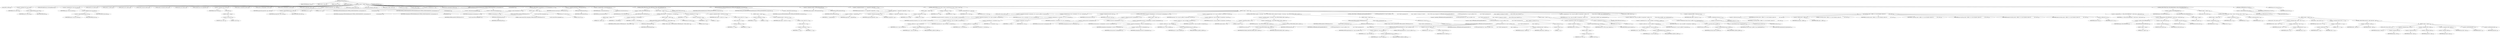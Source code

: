 digraph "gtStripContig" {  
"48316" [label = <(METHOD,gtStripContig)<SUB>1050</SUB>> ]
"48317" [label = <(PARAM,TIFFRGBAImage *img)<SUB>1050</SUB>> ]
"48318" [label = <(PARAM,uint32_t *raster)<SUB>1050</SUB>> ]
"48319" [label = <(PARAM,uint32_t w)<SUB>1050</SUB>> ]
"48320" [label = <(PARAM,uint32_t h)<SUB>1051</SUB>> ]
"48321" [label = <(BLOCK,&lt;empty&gt;,&lt;empty&gt;)<SUB>1052</SUB>> ]
"48322" [label = <(LOCAL,TIFF* tif: TIFF)<SUB>1053</SUB>> ]
"48323" [label = <(&lt;operator&gt;.assignment,*tif = img-&gt;tif)<SUB>1053</SUB>> ]
"48324" [label = <(IDENTIFIER,tif,*tif = img-&gt;tif)<SUB>1053</SUB>> ]
"48325" [label = <(&lt;operator&gt;.indirectFieldAccess,img-&gt;tif)<SUB>1053</SUB>> ]
"48326" [label = <(IDENTIFIER,img,*tif = img-&gt;tif)<SUB>1053</SUB>> ]
"48327" [label = <(FIELD_IDENTIFIER,tif,tif)<SUB>1053</SUB>> ]
"48328" [label = <(LOCAL,tileContigRoutine put: tileContigRoutine)<SUB>1054</SUB>> ]
"48329" [label = <(&lt;operator&gt;.assignment,put = img-&gt;put.contig)<SUB>1054</SUB>> ]
"48330" [label = <(IDENTIFIER,put,put = img-&gt;put.contig)<SUB>1054</SUB>> ]
"48331" [label = <(&lt;operator&gt;.fieldAccess,img-&gt;put.contig)<SUB>1054</SUB>> ]
"48332" [label = <(&lt;operator&gt;.indirectFieldAccess,img-&gt;put)<SUB>1054</SUB>> ]
"48333" [label = <(IDENTIFIER,img,put = img-&gt;put.contig)<SUB>1054</SUB>> ]
"48334" [label = <(FIELD_IDENTIFIER,put,put)<SUB>1054</SUB>> ]
"48335" [label = <(FIELD_IDENTIFIER,contig,contig)<SUB>1054</SUB>> ]
"48336" [label = <(LOCAL,uint32_t row: uint32_t)<SUB>1055</SUB>> ]
"48337" [label = <(LOCAL,uint32_t y: uint32_t)<SUB>1055</SUB>> ]
"48338" [label = <(LOCAL,uint32_t nrow: uint32_t)<SUB>1055</SUB>> ]
"48339" [label = <(LOCAL,uint32_t nrowsub: uint32_t)<SUB>1055</SUB>> ]
"48340" [label = <(LOCAL,uint32_t rowstoread: uint32_t)<SUB>1055</SUB>> ]
"48341" [label = <(LOCAL,tmsize_t pos: tmsize_t)<SUB>1056</SUB>> ]
"48342" [label = <(LOCAL,unsigned char* buf: unsignedchar)<SUB>1057</SUB>> ]
"48343" [label = <(&lt;operator&gt;.assignment,*buf = NULL)<SUB>1057</SUB>> ]
"48344" [label = <(IDENTIFIER,buf,*buf = NULL)<SUB>1057</SUB>> ]
"48345" [label = <(NULL,NULL)<SUB>1057</SUB>> ]
"48346" [label = <(BLOCK,&lt;empty&gt;,&lt;empty&gt;)> ]
"48347" [label = <(&lt;operator&gt;.cast,(void *)0)<SUB>1057</SUB>> ]
"48348" [label = <(UNKNOWN,void *,void *)<SUB>1057</SUB>> ]
"48349" [label = <(LITERAL,0,(void *)0)<SUB>1057</SUB>> ]
"48350" [label = <(LOCAL,uint32_t rowsperstrip: uint32_t)<SUB>1058</SUB>> ]
"48351" [label = <(LOCAL,uint16_t subsamplinghor: uint16_t)<SUB>1059</SUB>> ]
"48352" [label = <(LOCAL,uint16_t subsamplingver: uint16_t)<SUB>1059</SUB>> ]
"48353" [label = <(LOCAL,uint32_t imagewidth: uint32_t)<SUB>1060</SUB>> ]
"48354" [label = <(&lt;operator&gt;.assignment,imagewidth = img-&gt;width)<SUB>1060</SUB>> ]
"48355" [label = <(IDENTIFIER,imagewidth,imagewidth = img-&gt;width)<SUB>1060</SUB>> ]
"48356" [label = <(&lt;operator&gt;.indirectFieldAccess,img-&gt;width)<SUB>1060</SUB>> ]
"48357" [label = <(IDENTIFIER,img,imagewidth = img-&gt;width)<SUB>1060</SUB>> ]
"48358" [label = <(FIELD_IDENTIFIER,width,width)<SUB>1060</SUB>> ]
"48359" [label = <(LOCAL,tmsize_t scanline: tmsize_t)<SUB>1061</SUB>> ]
"48360" [label = <(LOCAL,int32_t fromskew: int32_t)<SUB>1062</SUB>> ]
"48361" [label = <(LOCAL,int32_t toskew: int32_t)<SUB>1062</SUB>> ]
"48362" [label = <(LOCAL,int ret: int)<SUB>1063</SUB>> ]
"48363" [label = <(LOCAL,int flip: int)<SUB>1063</SUB>> ]
"48364" [label = <(&lt;operator&gt;.assignment,ret = 1)<SUB>1063</SUB>> ]
"48365" [label = <(IDENTIFIER,ret,ret = 1)<SUB>1063</SUB>> ]
"48366" [label = <(LITERAL,1,ret = 1)<SUB>1063</SUB>> ]
"48367" [label = <(LOCAL,tmsize_t maxstripsize: tmsize_t)<SUB>1064</SUB>> ]
"48368" [label = <(TIFFGetFieldDefaulted,TIFFGetFieldDefaulted(tif, TIFFTAG_YCBCRSUBSAMPLING, &amp;subsamplinghor,\012                          &amp;subsamplingver))<SUB>1066</SUB>> ]
"48369" [label = <(IDENTIFIER,tif,TIFFGetFieldDefaulted(tif, TIFFTAG_YCBCRSUBSAMPLING, &amp;subsamplinghor,\012                          &amp;subsamplingver))<SUB>1066</SUB>> ]
"48370" [label = <(IDENTIFIER,TIFFTAG_YCBCRSUBSAMPLING,TIFFGetFieldDefaulted(tif, TIFFTAG_YCBCRSUBSAMPLING, &amp;subsamplinghor,\012                          &amp;subsamplingver))<SUB>1066</SUB>> ]
"48371" [label = <(&lt;operator&gt;.addressOf,&amp;subsamplinghor)<SUB>1066</SUB>> ]
"48372" [label = <(IDENTIFIER,subsamplinghor,TIFFGetFieldDefaulted(tif, TIFFTAG_YCBCRSUBSAMPLING, &amp;subsamplinghor,\012                          &amp;subsamplingver))<SUB>1066</SUB>> ]
"48373" [label = <(&lt;operator&gt;.addressOf,&amp;subsamplingver)<SUB>1067</SUB>> ]
"48374" [label = <(IDENTIFIER,subsamplingver,TIFFGetFieldDefaulted(tif, TIFFTAG_YCBCRSUBSAMPLING, &amp;subsamplinghor,\012                          &amp;subsamplingver))<SUB>1067</SUB>> ]
"48375" [label = <(CONTROL_STRUCTURE,if (subsamplingver == 0),if (subsamplingver == 0))<SUB>1068</SUB>> ]
"48376" [label = <(&lt;operator&gt;.equals,subsamplingver == 0)<SUB>1068</SUB>> ]
"48377" [label = <(IDENTIFIER,subsamplingver,subsamplingver == 0)<SUB>1068</SUB>> ]
"48378" [label = <(LITERAL,0,subsamplingver == 0)<SUB>1068</SUB>> ]
"48379" [label = <(BLOCK,&lt;empty&gt;,&lt;empty&gt;)<SUB>1069</SUB>> ]
"48380" [label = <(TIFFErrorExtR,TIFFErrorExtR(tif, TIFFFileName(tif),\012                      &quot;Invalid vertical YCbCr subsampling&quot;))<SUB>1070</SUB>> ]
"48381" [label = <(IDENTIFIER,tif,TIFFErrorExtR(tif, TIFFFileName(tif),\012                      &quot;Invalid vertical YCbCr subsampling&quot;))<SUB>1070</SUB>> ]
"48382" [label = <(TIFFFileName,TIFFFileName(tif))<SUB>1070</SUB>> ]
"48383" [label = <(IDENTIFIER,tif,TIFFFileName(tif))<SUB>1070</SUB>> ]
"48384" [label = <(LITERAL,&quot;Invalid vertical YCbCr subsampling&quot;,TIFFErrorExtR(tif, TIFFFileName(tif),\012                      &quot;Invalid vertical YCbCr subsampling&quot;))<SUB>1071</SUB>> ]
"48385" [label = <(RETURN,return (0);,return (0);)<SUB>1072</SUB>> ]
"48386" [label = <(LITERAL,0,return (0);)<SUB>1072</SUB>> ]
"48387" [label = <(&lt;operator&gt;.assignment,maxstripsize = TIFFStripSize(tif))<SUB>1075</SUB>> ]
"48388" [label = <(IDENTIFIER,maxstripsize,maxstripsize = TIFFStripSize(tif))<SUB>1075</SUB>> ]
"48389" [label = <(TIFFStripSize,TIFFStripSize(tif))<SUB>1075</SUB>> ]
"48390" [label = <(IDENTIFIER,tif,TIFFStripSize(tif))<SUB>1075</SUB>> ]
"48391" [label = <(&lt;operator&gt;.assignment,flip = setorientation(img))<SUB>1077</SUB>> ]
"48392" [label = <(IDENTIFIER,flip,flip = setorientation(img))<SUB>1077</SUB>> ]
"48393" [label = <(setorientation,setorientation(img))<SUB>1077</SUB>> ]
"48394" [label = <(IDENTIFIER,img,setorientation(img))<SUB>1077</SUB>> ]
"48395" [label = <(CONTROL_STRUCTURE,if (flip &amp; FLIP_VERTICALLY),if (flip &amp; FLIP_VERTICALLY))<SUB>1078</SUB>> ]
"48396" [label = <(&lt;operator&gt;.and,flip &amp; FLIP_VERTICALLY)<SUB>1078</SUB>> ]
"48397" [label = <(IDENTIFIER,flip,flip &amp; FLIP_VERTICALLY)<SUB>1078</SUB>> ]
"48398" [label = <(FLIP_VERTICALLY,FLIP_VERTICALLY)<SUB>1078</SUB>> ]
"48399" [label = <(BLOCK,&lt;empty&gt;,&lt;empty&gt;)> ]
"48400" [label = <(LITERAL,0x01,&lt;empty&gt;)<SUB>1078</SUB>> ]
"48401" [label = <(BLOCK,&lt;empty&gt;,&lt;empty&gt;)<SUB>1079</SUB>> ]
"48402" [label = <(CONTROL_STRUCTURE,if (w &gt; INT_MAX),if (w &gt; INT_MAX))<SUB>1080</SUB>> ]
"48403" [label = <(&lt;operator&gt;.greaterThan,w &gt; INT_MAX)<SUB>1080</SUB>> ]
"48404" [label = <(IDENTIFIER,w,w &gt; INT_MAX)<SUB>1080</SUB>> ]
"48405" [label = <(IDENTIFIER,__INT_MAX__,w &gt; INT_MAX)<SUB>1080</SUB>> ]
"48406" [label = <(BLOCK,&lt;empty&gt;,&lt;empty&gt;)<SUB>1081</SUB>> ]
"48407" [label = <(TIFFErrorExtR,TIFFErrorExtR(tif, TIFFFileName(tif), &quot;Width overflow&quot;))<SUB>1082</SUB>> ]
"48408" [label = <(IDENTIFIER,tif,TIFFErrorExtR(tif, TIFFFileName(tif), &quot;Width overflow&quot;))<SUB>1082</SUB>> ]
"48409" [label = <(TIFFFileName,TIFFFileName(tif))<SUB>1082</SUB>> ]
"48410" [label = <(IDENTIFIER,tif,TIFFFileName(tif))<SUB>1082</SUB>> ]
"48411" [label = <(LITERAL,&quot;Width overflow&quot;,TIFFErrorExtR(tif, TIFFFileName(tif), &quot;Width overflow&quot;))<SUB>1082</SUB>> ]
"48412" [label = <(RETURN,return (0);,return (0);)<SUB>1083</SUB>> ]
"48413" [label = <(LITERAL,0,return (0);)<SUB>1083</SUB>> ]
"48414" [label = <(&lt;operator&gt;.assignment,y = h - 1)<SUB>1085</SUB>> ]
"48415" [label = <(IDENTIFIER,y,y = h - 1)<SUB>1085</SUB>> ]
"48416" [label = <(&lt;operator&gt;.subtraction,h - 1)<SUB>1085</SUB>> ]
"48417" [label = <(IDENTIFIER,h,h - 1)<SUB>1085</SUB>> ]
"48418" [label = <(LITERAL,1,h - 1)<SUB>1085</SUB>> ]
"48419" [label = <(&lt;operator&gt;.assignment,toskew = -(int32_t)(w + w))<SUB>1086</SUB>> ]
"48420" [label = <(IDENTIFIER,toskew,toskew = -(int32_t)(w + w))<SUB>1086</SUB>> ]
"48421" [label = <(&lt;operator&gt;.minus,-(int32_t)(w + w))<SUB>1086</SUB>> ]
"48422" [label = <(int32_t,(int32_t)(w + w))<SUB>1086</SUB>> ]
"48423" [label = <(&lt;operator&gt;.addition,w + w)<SUB>1086</SUB>> ]
"48424" [label = <(IDENTIFIER,w,w + w)<SUB>1086</SUB>> ]
"48425" [label = <(IDENTIFIER,w,w + w)<SUB>1086</SUB>> ]
"48426" [label = <(CONTROL_STRUCTURE,else,else)<SUB>1089</SUB>> ]
"48427" [label = <(BLOCK,&lt;empty&gt;,&lt;empty&gt;)<SUB>1089</SUB>> ]
"48428" [label = <(&lt;operator&gt;.assignment,y = 0)<SUB>1090</SUB>> ]
"48429" [label = <(IDENTIFIER,y,y = 0)<SUB>1090</SUB>> ]
"48430" [label = <(LITERAL,0,y = 0)<SUB>1090</SUB>> ]
"48431" [label = <(&lt;operator&gt;.assignment,toskew = -(int32_t)(w - w))<SUB>1091</SUB>> ]
"48432" [label = <(IDENTIFIER,toskew,toskew = -(int32_t)(w - w))<SUB>1091</SUB>> ]
"48433" [label = <(&lt;operator&gt;.minus,-(int32_t)(w - w))<SUB>1091</SUB>> ]
"48434" [label = <(int32_t,(int32_t)(w - w))<SUB>1091</SUB>> ]
"48435" [label = <(&lt;operator&gt;.subtraction,w - w)<SUB>1091</SUB>> ]
"48436" [label = <(IDENTIFIER,w,w - w)<SUB>1091</SUB>> ]
"48437" [label = <(IDENTIFIER,w,w - w)<SUB>1091</SUB>> ]
"48438" [label = <(TIFFGetFieldDefaulted,TIFFGetFieldDefaulted(tif, TIFFTAG_ROWSPERSTRIP, &amp;rowsperstrip))<SUB>1094</SUB>> ]
"48439" [label = <(IDENTIFIER,tif,TIFFGetFieldDefaulted(tif, TIFFTAG_ROWSPERSTRIP, &amp;rowsperstrip))<SUB>1094</SUB>> ]
"48440" [label = <(IDENTIFIER,TIFFTAG_ROWSPERSTRIP,TIFFGetFieldDefaulted(tif, TIFFTAG_ROWSPERSTRIP, &amp;rowsperstrip))<SUB>1094</SUB>> ]
"48441" [label = <(&lt;operator&gt;.addressOf,&amp;rowsperstrip)<SUB>1094</SUB>> ]
"48442" [label = <(IDENTIFIER,rowsperstrip,TIFFGetFieldDefaulted(tif, TIFFTAG_ROWSPERSTRIP, &amp;rowsperstrip))<SUB>1094</SUB>> ]
"48443" [label = <(&lt;operator&gt;.assignment,scanline = TIFFScanlineSize(tif))<SUB>1096</SUB>> ]
"48444" [label = <(IDENTIFIER,scanline,scanline = TIFFScanlineSize(tif))<SUB>1096</SUB>> ]
"48445" [label = <(TIFFScanlineSize,TIFFScanlineSize(tif))<SUB>1096</SUB>> ]
"48446" [label = <(IDENTIFIER,tif,TIFFScanlineSize(tif))<SUB>1096</SUB>> ]
"48447" [label = <(&lt;operator&gt;.assignment,fromskew = (w &lt; imagewidth ? imagewidth - w : 0))<SUB>1097</SUB>> ]
"48448" [label = <(IDENTIFIER,fromskew,fromskew = (w &lt; imagewidth ? imagewidth - w : 0))<SUB>1097</SUB>> ]
"48449" [label = <(&lt;operator&gt;.conditional,w &lt; imagewidth ? imagewidth - w : 0)<SUB>1097</SUB>> ]
"48450" [label = <(&lt;operator&gt;.lessThan,w &lt; imagewidth)<SUB>1097</SUB>> ]
"48451" [label = <(IDENTIFIER,w,w &lt; imagewidth)<SUB>1097</SUB>> ]
"48452" [label = <(IDENTIFIER,imagewidth,w &lt; imagewidth)<SUB>1097</SUB>> ]
"48453" [label = <(&lt;operator&gt;.subtraction,imagewidth - w)<SUB>1097</SUB>> ]
"48454" [label = <(IDENTIFIER,imagewidth,imagewidth - w)<SUB>1097</SUB>> ]
"48455" [label = <(IDENTIFIER,w,imagewidth - w)<SUB>1097</SUB>> ]
"48456" [label = <(LITERAL,0,w &lt; imagewidth ? imagewidth - w : 0)<SUB>1097</SUB>> ]
"48457" [label = <(CONTROL_STRUCTURE,for (row = 0;row &lt; h;row += nrow),for (row = 0;row &lt; h;row += nrow))<SUB>1098</SUB>> ]
"48458" [label = <(BLOCK,&lt;empty&gt;,&lt;empty&gt;)<SUB>1098</SUB>> ]
"48459" [label = <(&lt;operator&gt;.assignment,row = 0)<SUB>1098</SUB>> ]
"48460" [label = <(IDENTIFIER,row,row = 0)<SUB>1098</SUB>> ]
"48461" [label = <(LITERAL,0,row = 0)<SUB>1098</SUB>> ]
"48462" [label = <(&lt;operator&gt;.lessThan,row &lt; h)<SUB>1098</SUB>> ]
"48463" [label = <(IDENTIFIER,row,row &lt; h)<SUB>1098</SUB>> ]
"48464" [label = <(IDENTIFIER,h,row &lt; h)<SUB>1098</SUB>> ]
"48465" [label = <(&lt;operator&gt;.assignmentPlus,row += nrow)<SUB>1098</SUB>> ]
"48466" [label = <(IDENTIFIER,row,row += nrow)<SUB>1098</SUB>> ]
"48467" [label = <(IDENTIFIER,nrow,row += nrow)<SUB>1098</SUB>> ]
"48468" [label = <(BLOCK,&lt;empty&gt;,&lt;empty&gt;)<SUB>1099</SUB>> ]
"48469" [label = <(LOCAL,uint32_t temp: uint32_t)<SUB>1100</SUB>> ]
"48470" [label = <(&lt;operator&gt;.assignment,rowstoread = rowsperstrip - (row + img-&gt;row_offset) % rowsperstrip)<SUB>1101</SUB>> ]
"48471" [label = <(IDENTIFIER,rowstoread,rowstoread = rowsperstrip - (row + img-&gt;row_offset) % rowsperstrip)<SUB>1101</SUB>> ]
"48472" [label = <(&lt;operator&gt;.subtraction,rowsperstrip - (row + img-&gt;row_offset) % rowsperstrip)<SUB>1101</SUB>> ]
"48473" [label = <(IDENTIFIER,rowsperstrip,rowsperstrip - (row + img-&gt;row_offset) % rowsperstrip)<SUB>1101</SUB>> ]
"48474" [label = <(&lt;operator&gt;.modulo,(row + img-&gt;row_offset) % rowsperstrip)<SUB>1101</SUB>> ]
"48475" [label = <(&lt;operator&gt;.addition,row + img-&gt;row_offset)<SUB>1101</SUB>> ]
"48476" [label = <(IDENTIFIER,row,row + img-&gt;row_offset)<SUB>1101</SUB>> ]
"48477" [label = <(&lt;operator&gt;.indirectFieldAccess,img-&gt;row_offset)<SUB>1101</SUB>> ]
"48478" [label = <(IDENTIFIER,img,row + img-&gt;row_offset)<SUB>1101</SUB>> ]
"48479" [label = <(FIELD_IDENTIFIER,row_offset,row_offset)<SUB>1101</SUB>> ]
"48480" [label = <(IDENTIFIER,rowsperstrip,(row + img-&gt;row_offset) % rowsperstrip)<SUB>1101</SUB>> ]
"48481" [label = <(&lt;operator&gt;.assignment,nrow = (row + rowstoread &gt; h ? h - row : rowstoread))<SUB>1102</SUB>> ]
"48482" [label = <(IDENTIFIER,nrow,nrow = (row + rowstoread &gt; h ? h - row : rowstoread))<SUB>1102</SUB>> ]
"48483" [label = <(&lt;operator&gt;.conditional,row + rowstoread &gt; h ? h - row : rowstoread)<SUB>1102</SUB>> ]
"48484" [label = <(&lt;operator&gt;.greaterThan,row + rowstoread &gt; h)<SUB>1102</SUB>> ]
"48485" [label = <(&lt;operator&gt;.addition,row + rowstoread)<SUB>1102</SUB>> ]
"48486" [label = <(IDENTIFIER,row,row + rowstoread)<SUB>1102</SUB>> ]
"48487" [label = <(IDENTIFIER,rowstoread,row + rowstoread)<SUB>1102</SUB>> ]
"48488" [label = <(IDENTIFIER,h,row + rowstoread &gt; h)<SUB>1102</SUB>> ]
"48489" [label = <(&lt;operator&gt;.subtraction,h - row)<SUB>1102</SUB>> ]
"48490" [label = <(IDENTIFIER,h,h - row)<SUB>1102</SUB>> ]
"48491" [label = <(IDENTIFIER,row,h - row)<SUB>1102</SUB>> ]
"48492" [label = <(IDENTIFIER,rowstoread,row + rowstoread &gt; h ? h - row : rowstoread)<SUB>1102</SUB>> ]
"48493" [label = <(&lt;operator&gt;.assignment,nrowsub = nrow)<SUB>1103</SUB>> ]
"48494" [label = <(IDENTIFIER,nrowsub,nrowsub = nrow)<SUB>1103</SUB>> ]
"48495" [label = <(IDENTIFIER,nrow,nrowsub = nrow)<SUB>1103</SUB>> ]
"48496" [label = <(CONTROL_STRUCTURE,if ((nrowsub % subsamplingver) != 0),if ((nrowsub % subsamplingver) != 0))<SUB>1104</SUB>> ]
"48497" [label = <(&lt;operator&gt;.notEquals,(nrowsub % subsamplingver) != 0)<SUB>1104</SUB>> ]
"48498" [label = <(&lt;operator&gt;.modulo,nrowsub % subsamplingver)<SUB>1104</SUB>> ]
"48499" [label = <(IDENTIFIER,nrowsub,nrowsub % subsamplingver)<SUB>1104</SUB>> ]
"48500" [label = <(IDENTIFIER,subsamplingver,nrowsub % subsamplingver)<SUB>1104</SUB>> ]
"48501" [label = <(LITERAL,0,(nrowsub % subsamplingver) != 0)<SUB>1104</SUB>> ]
"48502" [label = <(BLOCK,&lt;empty&gt;,&lt;empty&gt;)<SUB>1105</SUB>> ]
"48503" [label = <(&lt;operator&gt;.assignmentPlus,nrowsub += subsamplingver - nrowsub % subsamplingver)<SUB>1105</SUB>> ]
"48504" [label = <(IDENTIFIER,nrowsub,nrowsub += subsamplingver - nrowsub % subsamplingver)<SUB>1105</SUB>> ]
"48505" [label = <(&lt;operator&gt;.subtraction,subsamplingver - nrowsub % subsamplingver)<SUB>1105</SUB>> ]
"48506" [label = <(IDENTIFIER,subsamplingver,subsamplingver - nrowsub % subsamplingver)<SUB>1105</SUB>> ]
"48507" [label = <(&lt;operator&gt;.modulo,nrowsub % subsamplingver)<SUB>1105</SUB>> ]
"48508" [label = <(IDENTIFIER,nrowsub,nrowsub % subsamplingver)<SUB>1105</SUB>> ]
"48509" [label = <(IDENTIFIER,subsamplingver,nrowsub % subsamplingver)<SUB>1105</SUB>> ]
"48510" [label = <(&lt;operator&gt;.assignment,temp = (row + img-&gt;row_offset) % rowsperstrip + nrowsub)<SUB>1106</SUB>> ]
"48511" [label = <(IDENTIFIER,temp,temp = (row + img-&gt;row_offset) % rowsperstrip + nrowsub)<SUB>1106</SUB>> ]
"48512" [label = <(&lt;operator&gt;.addition,(row + img-&gt;row_offset) % rowsperstrip + nrowsub)<SUB>1106</SUB>> ]
"48513" [label = <(&lt;operator&gt;.modulo,(row + img-&gt;row_offset) % rowsperstrip)<SUB>1106</SUB>> ]
"48514" [label = <(&lt;operator&gt;.addition,row + img-&gt;row_offset)<SUB>1106</SUB>> ]
"48515" [label = <(IDENTIFIER,row,row + img-&gt;row_offset)<SUB>1106</SUB>> ]
"48516" [label = <(&lt;operator&gt;.indirectFieldAccess,img-&gt;row_offset)<SUB>1106</SUB>> ]
"48517" [label = <(IDENTIFIER,img,row + img-&gt;row_offset)<SUB>1106</SUB>> ]
"48518" [label = <(FIELD_IDENTIFIER,row_offset,row_offset)<SUB>1106</SUB>> ]
"48519" [label = <(IDENTIFIER,rowsperstrip,(row + img-&gt;row_offset) % rowsperstrip)<SUB>1106</SUB>> ]
"48520" [label = <(IDENTIFIER,nrowsub,(row + img-&gt;row_offset) % rowsperstrip + nrowsub)<SUB>1106</SUB>> ]
"48521" [label = <(CONTROL_STRUCTURE,if (scanline &gt; 0 &amp;&amp; temp &gt; (size_t)(TIFF_TMSIZE_T_MAX / scanline)),if (scanline &gt; 0 &amp;&amp; temp &gt; (size_t)(TIFF_TMSIZE_T_MAX / scanline)))<SUB>1107</SUB>> ]
"48522" [label = <(&lt;operator&gt;.logicalAnd,scanline &gt; 0 &amp;&amp; temp &gt; (size_t)(TIFF_TMSIZE_T_MAX / scanline))<SUB>1107</SUB>> ]
"48523" [label = <(&lt;operator&gt;.greaterThan,scanline &gt; 0)<SUB>1107</SUB>> ]
"48524" [label = <(IDENTIFIER,scanline,scanline &gt; 0)<SUB>1107</SUB>> ]
"48525" [label = <(LITERAL,0,scanline &gt; 0)<SUB>1107</SUB>> ]
"48526" [label = <(&lt;operator&gt;.greaterThan,temp &gt; (size_t)(TIFF_TMSIZE_T_MAX / scanline))<SUB>1107</SUB>> ]
"48527" [label = <(IDENTIFIER,temp,temp &gt; (size_t)(TIFF_TMSIZE_T_MAX / scanline))<SUB>1107</SUB>> ]
"48528" [label = <(&lt;operator&gt;.cast,(size_t)(TIFF_TMSIZE_T_MAX / scanline))<SUB>1107</SUB>> ]
"48529" [label = <(UNKNOWN,size_t,size_t)<SUB>1107</SUB>> ]
"48530" [label = <(&lt;operator&gt;.division,TIFF_TMSIZE_T_MAX / scanline)<SUB>1107</SUB>> ]
"48531" [label = <(IDENTIFIER,TIFF_TMSIZE_T_MAX,TIFF_TMSIZE_T_MAX / scanline)<SUB>1107</SUB>> ]
"48532" [label = <(IDENTIFIER,scanline,TIFF_TMSIZE_T_MAX / scanline)<SUB>1107</SUB>> ]
"48533" [label = <(BLOCK,&lt;empty&gt;,&lt;empty&gt;)<SUB>1108</SUB>> ]
"48534" [label = <(TIFFErrorExtR,TIFFErrorExtR(tif, TIFFFileName(tif),\012                          &quot;Integer overflow in gtStripContig&quot;))<SUB>1109</SUB>> ]
"48535" [label = <(IDENTIFIER,tif,TIFFErrorExtR(tif, TIFFFileName(tif),\012                          &quot;Integer overflow in gtStripContig&quot;))<SUB>1109</SUB>> ]
"48536" [label = <(TIFFFileName,TIFFFileName(tif))<SUB>1109</SUB>> ]
"48537" [label = <(IDENTIFIER,tif,TIFFFileName(tif))<SUB>1109</SUB>> ]
"48538" [label = <(LITERAL,&quot;Integer overflow in gtStripContig&quot;,TIFFErrorExtR(tif, TIFFFileName(tif),\012                          &quot;Integer overflow in gtStripContig&quot;))<SUB>1110</SUB>> ]
"48539" [label = <(RETURN,return 0;,return 0;)<SUB>1111</SUB>> ]
"48540" [label = <(LITERAL,0,return 0;)<SUB>1111</SUB>> ]
"48541" [label = <(CONTROL_STRUCTURE,if (_TIFFReadEncodedStripAndAllocBuffer(\012                tif, TIFFComputeStrip(tif, row + img-&gt;row_offset, 0),\012                (void **)(&amp;buf), maxstripsize,\012                temp * scanline) == (tmsize_t)(-1) &amp;&amp;\012            (buf == NULL || img-&gt;stoponerr)),if (_TIFFReadEncodedStripAndAllocBuffer(\012                tif, TIFFComputeStrip(tif, row + img-&gt;row_offset, 0),\012                (void **)(&amp;buf), maxstripsize,\012                temp * scanline) == (tmsize_t)(-1) &amp;&amp;\012            (buf == NULL || img-&gt;stoponerr)))<SUB>1113</SUB>> ]
"48542" [label = <(&lt;operator&gt;.logicalAnd,_TIFFReadEncodedStripAndAllocBuffer(\012                tif, TIFFComputeStrip(tif, row + img-&gt;row_offset, 0),\012                (void **)(&amp;buf), maxstripsize,\012                temp * scanline) == (tmsize_t)(-1) &amp;&amp;\012            (buf == NULL || img-&gt;stoponerr))<SUB>1113</SUB>> ]
"48543" [label = <(&lt;operator&gt;.equals,_TIFFReadEncodedStripAndAllocBuffer(\012                tif, TIFFComputeStrip(tif, row + img-&gt;row_offset, 0),\012                (void **)(&amp;buf), maxstripsize,\012                temp * scanline) == (tmsize_t)(-1))<SUB>1113</SUB>> ]
"48544" [label = <(_TIFFReadEncodedStripAndAllocBuffer,_TIFFReadEncodedStripAndAllocBuffer(\012                tif, TIFFComputeStrip(tif, row + img-&gt;row_offset, 0),\012                (void **)(&amp;buf), maxstripsize,\012                temp * scanline))<SUB>1113</SUB>> ]
"48545" [label = <(IDENTIFIER,tif,_TIFFReadEncodedStripAndAllocBuffer(\012                tif, TIFFComputeStrip(tif, row + img-&gt;row_offset, 0),\012                (void **)(&amp;buf), maxstripsize,\012                temp * scanline))<SUB>1114</SUB>> ]
"48546" [label = <(TIFFComputeStrip,TIFFComputeStrip(tif, row + img-&gt;row_offset, 0))<SUB>1114</SUB>> ]
"48547" [label = <(IDENTIFIER,tif,TIFFComputeStrip(tif, row + img-&gt;row_offset, 0))<SUB>1114</SUB>> ]
"48548" [label = <(&lt;operator&gt;.addition,row + img-&gt;row_offset)<SUB>1114</SUB>> ]
"48549" [label = <(IDENTIFIER,row,row + img-&gt;row_offset)<SUB>1114</SUB>> ]
"48550" [label = <(&lt;operator&gt;.indirectFieldAccess,img-&gt;row_offset)<SUB>1114</SUB>> ]
"48551" [label = <(IDENTIFIER,img,row + img-&gt;row_offset)<SUB>1114</SUB>> ]
"48552" [label = <(FIELD_IDENTIFIER,row_offset,row_offset)<SUB>1114</SUB>> ]
"48553" [label = <(LITERAL,0,TIFFComputeStrip(tif, row + img-&gt;row_offset, 0))<SUB>1114</SUB>> ]
"48554" [label = <(&lt;operator&gt;.cast,(void **)(&amp;buf))<SUB>1115</SUB>> ]
"48555" [label = <(UNKNOWN,void **,void **)<SUB>1115</SUB>> ]
"48556" [label = <(&lt;operator&gt;.addressOf,&amp;buf)<SUB>1115</SUB>> ]
"48557" [label = <(IDENTIFIER,buf,(void **)(&amp;buf))<SUB>1115</SUB>> ]
"48558" [label = <(IDENTIFIER,maxstripsize,_TIFFReadEncodedStripAndAllocBuffer(\012                tif, TIFFComputeStrip(tif, row + img-&gt;row_offset, 0),\012                (void **)(&amp;buf), maxstripsize,\012                temp * scanline))<SUB>1115</SUB>> ]
"48559" [label = <(&lt;operator&gt;.multiplication,temp * scanline)<SUB>1116</SUB>> ]
"48560" [label = <(IDENTIFIER,temp,temp * scanline)<SUB>1116</SUB>> ]
"48561" [label = <(IDENTIFIER,scanline,temp * scanline)<SUB>1116</SUB>> ]
"48562" [label = <(tmsize_t,(tmsize_t)(-1))<SUB>1116</SUB>> ]
"48563" [label = <(&lt;operator&gt;.minus,-1)<SUB>1116</SUB>> ]
"48564" [label = <(LITERAL,1,-1)<SUB>1116</SUB>> ]
"48565" [label = <(&lt;operator&gt;.logicalOr,buf == NULL || img-&gt;stoponerr)<SUB>1117</SUB>> ]
"48566" [label = <(&lt;operator&gt;.equals,buf == NULL)<SUB>1117</SUB>> ]
"48567" [label = <(IDENTIFIER,buf,buf == NULL)<SUB>1117</SUB>> ]
"48568" [label = <(NULL,NULL)<SUB>1117</SUB>> ]
"48569" [label = <(BLOCK,&lt;empty&gt;,&lt;empty&gt;)> ]
"48570" [label = <(&lt;operator&gt;.cast,(void *)0)<SUB>1117</SUB>> ]
"48571" [label = <(UNKNOWN,void *,void *)<SUB>1117</SUB>> ]
"48572" [label = <(LITERAL,0,(void *)0)<SUB>1117</SUB>> ]
"48573" [label = <(&lt;operator&gt;.indirectFieldAccess,img-&gt;stoponerr)<SUB>1117</SUB>> ]
"48574" [label = <(IDENTIFIER,img,buf == NULL || img-&gt;stoponerr)<SUB>1117</SUB>> ]
"48575" [label = <(FIELD_IDENTIFIER,stoponerr,stoponerr)<SUB>1117</SUB>> ]
"48576" [label = <(BLOCK,&lt;empty&gt;,&lt;empty&gt;)<SUB>1118</SUB>> ]
"48577" [label = <(&lt;operator&gt;.assignment,ret = 0)<SUB>1119</SUB>> ]
"48578" [label = <(IDENTIFIER,ret,ret = 0)<SUB>1119</SUB>> ]
"48579" [label = <(LITERAL,0,ret = 0)<SUB>1119</SUB>> ]
"48580" [label = <(CONTROL_STRUCTURE,break;,break;)<SUB>1120</SUB>> ]
"48581" [label = <(&lt;operator&gt;.assignment,pos = ((row + img-&gt;row_offset) % rowsperstrip) * scanline +\012              ((tmsize_t)img-&gt;col_offset * img-&gt;samplesperpixel))<SUB>1123</SUB>> ]
"48582" [label = <(IDENTIFIER,pos,pos = ((row + img-&gt;row_offset) % rowsperstrip) * scanline +\012              ((tmsize_t)img-&gt;col_offset * img-&gt;samplesperpixel))<SUB>1123</SUB>> ]
"48583" [label = <(&lt;operator&gt;.addition,((row + img-&gt;row_offset) % rowsperstrip) * scanline +\012              ((tmsize_t)img-&gt;col_offset * img-&gt;samplesperpixel))<SUB>1123</SUB>> ]
"48584" [label = <(&lt;operator&gt;.multiplication,((row + img-&gt;row_offset) % rowsperstrip) * scanline)<SUB>1123</SUB>> ]
"48585" [label = <(&lt;operator&gt;.modulo,(row + img-&gt;row_offset) % rowsperstrip)<SUB>1123</SUB>> ]
"48586" [label = <(&lt;operator&gt;.addition,row + img-&gt;row_offset)<SUB>1123</SUB>> ]
"48587" [label = <(IDENTIFIER,row,row + img-&gt;row_offset)<SUB>1123</SUB>> ]
"48588" [label = <(&lt;operator&gt;.indirectFieldAccess,img-&gt;row_offset)<SUB>1123</SUB>> ]
"48589" [label = <(IDENTIFIER,img,row + img-&gt;row_offset)<SUB>1123</SUB>> ]
"48590" [label = <(FIELD_IDENTIFIER,row_offset,row_offset)<SUB>1123</SUB>> ]
"48591" [label = <(IDENTIFIER,rowsperstrip,(row + img-&gt;row_offset) % rowsperstrip)<SUB>1123</SUB>> ]
"48592" [label = <(IDENTIFIER,scanline,((row + img-&gt;row_offset) % rowsperstrip) * scanline)<SUB>1123</SUB>> ]
"48593" [label = <(&lt;operator&gt;.multiplication,(tmsize_t)img-&gt;col_offset * img-&gt;samplesperpixel)<SUB>1124</SUB>> ]
"48594" [label = <(&lt;operator&gt;.cast,(tmsize_t)img-&gt;col_offset)<SUB>1124</SUB>> ]
"48595" [label = <(UNKNOWN,tmsize_t,tmsize_t)<SUB>1124</SUB>> ]
"48596" [label = <(&lt;operator&gt;.indirectFieldAccess,img-&gt;col_offset)<SUB>1124</SUB>> ]
"48597" [label = <(IDENTIFIER,img,(tmsize_t)img-&gt;col_offset)<SUB>1124</SUB>> ]
"48598" [label = <(FIELD_IDENTIFIER,col_offset,col_offset)<SUB>1124</SUB>> ]
"48599" [label = <(&lt;operator&gt;.indirectFieldAccess,img-&gt;samplesperpixel)<SUB>1124</SUB>> ]
"48600" [label = <(IDENTIFIER,img,(tmsize_t)img-&gt;col_offset * img-&gt;samplesperpixel)<SUB>1124</SUB>> ]
"48601" [label = <(FIELD_IDENTIFIER,samplesperpixel,samplesperpixel)<SUB>1124</SUB>> ]
"48602" [label = <(LOCAL,tmsize_t roffset: tmsize_t)<SUB>1125</SUB>> ]
"48603" [label = <(&lt;operator&gt;.assignment,roffset = (tmsize_t)y * w)<SUB>1125</SUB>> ]
"48604" [label = <(IDENTIFIER,roffset,roffset = (tmsize_t)y * w)<SUB>1125</SUB>> ]
"48605" [label = <(&lt;operator&gt;.multiplication,(tmsize_t)y * w)<SUB>1125</SUB>> ]
"48606" [label = <(&lt;operator&gt;.cast,(tmsize_t)y)<SUB>1125</SUB>> ]
"48607" [label = <(UNKNOWN,tmsize_t,tmsize_t)<SUB>1125</SUB>> ]
"48608" [label = <(IDENTIFIER,y,(tmsize_t)y)<SUB>1125</SUB>> ]
"48609" [label = <(IDENTIFIER,w,(tmsize_t)y * w)<SUB>1125</SUB>> ]
"48610" [label = <(*put,(*put)(img, raster + roffset, 0, y, w, nrow, fromskew, toskew,\012               buf + pos))<SUB>1126</SUB>> ]
"48611" [label = <(&lt;operator&gt;.indirection,*put)<SUB>1126</SUB>> ]
"48612" [label = <(IDENTIFIER,put,(*put)(img, raster + roffset, 0, y, w, nrow, fromskew, toskew,\012               buf + pos))<SUB>1126</SUB>> ]
"48613" [label = <(IDENTIFIER,img,(*put)(img, raster + roffset, 0, y, w, nrow, fromskew, toskew,\012               buf + pos))<SUB>1126</SUB>> ]
"48614" [label = <(&lt;operator&gt;.addition,raster + roffset)<SUB>1126</SUB>> ]
"48615" [label = <(IDENTIFIER,raster,raster + roffset)<SUB>1126</SUB>> ]
"48616" [label = <(IDENTIFIER,roffset,raster + roffset)<SUB>1126</SUB>> ]
"48617" [label = <(LITERAL,0,(*put)(img, raster + roffset, 0, y, w, nrow, fromskew, toskew,\012               buf + pos))<SUB>1126</SUB>> ]
"48618" [label = <(IDENTIFIER,y,(*put)(img, raster + roffset, 0, y, w, nrow, fromskew, toskew,\012               buf + pos))<SUB>1126</SUB>> ]
"48619" [label = <(IDENTIFIER,w,(*put)(img, raster + roffset, 0, y, w, nrow, fromskew, toskew,\012               buf + pos))<SUB>1126</SUB>> ]
"48620" [label = <(IDENTIFIER,nrow,(*put)(img, raster + roffset, 0, y, w, nrow, fromskew, toskew,\012               buf + pos))<SUB>1126</SUB>> ]
"48621" [label = <(IDENTIFIER,fromskew,(*put)(img, raster + roffset, 0, y, w, nrow, fromskew, toskew,\012               buf + pos))<SUB>1126</SUB>> ]
"48622" [label = <(IDENTIFIER,toskew,(*put)(img, raster + roffset, 0, y, w, nrow, fromskew, toskew,\012               buf + pos))<SUB>1126</SUB>> ]
"48623" [label = <(&lt;operator&gt;.addition,buf + pos)<SUB>1127</SUB>> ]
"48624" [label = <(IDENTIFIER,buf,buf + pos)<SUB>1127</SUB>> ]
"48625" [label = <(IDENTIFIER,pos,buf + pos)<SUB>1127</SUB>> ]
"48626" [label = <(&lt;operator&gt;.assignmentPlus,y += ((flip &amp; FLIP_VERTICALLY) ? -(int32_t)nrow : (int32_t)nrow))<SUB>1128</SUB>> ]
"48627" [label = <(IDENTIFIER,y,y += ((flip &amp; FLIP_VERTICALLY) ? -(int32_t)nrow : (int32_t)nrow))<SUB>1128</SUB>> ]
"48628" [label = <(&lt;operator&gt;.conditional,(flip &amp; FLIP_VERTICALLY) ? -(int32_t)nrow : (int32_t)nrow)<SUB>1128</SUB>> ]
"48629" [label = <(&lt;operator&gt;.and,flip &amp; FLIP_VERTICALLY)<SUB>1128</SUB>> ]
"48630" [label = <(IDENTIFIER,flip,flip &amp; FLIP_VERTICALLY)<SUB>1128</SUB>> ]
"48631" [label = <(FLIP_VERTICALLY,FLIP_VERTICALLY)<SUB>1128</SUB>> ]
"48632" [label = <(BLOCK,&lt;empty&gt;,&lt;empty&gt;)> ]
"48633" [label = <(LITERAL,0x01,&lt;empty&gt;)<SUB>1128</SUB>> ]
"48634" [label = <(&lt;operator&gt;.minus,-(int32_t)nrow)<SUB>1128</SUB>> ]
"48635" [label = <(&lt;operator&gt;.cast,(int32_t)nrow)<SUB>1128</SUB>> ]
"48636" [label = <(UNKNOWN,int32_t,int32_t)<SUB>1128</SUB>> ]
"48637" [label = <(IDENTIFIER,nrow,(int32_t)nrow)<SUB>1128</SUB>> ]
"48638" [label = <(&lt;operator&gt;.cast,(int32_t)nrow)<SUB>1128</SUB>> ]
"48639" [label = <(UNKNOWN,int32_t,int32_t)<SUB>1128</SUB>> ]
"48640" [label = <(IDENTIFIER,nrow,(int32_t)nrow)<SUB>1128</SUB>> ]
"48641" [label = <(CONTROL_STRUCTURE,if (flip &amp; FLIP_HORIZONTALLY),if (flip &amp; FLIP_HORIZONTALLY))<SUB>1131</SUB>> ]
"48642" [label = <(&lt;operator&gt;.and,flip &amp; FLIP_HORIZONTALLY)<SUB>1131</SUB>> ]
"48643" [label = <(IDENTIFIER,flip,flip &amp; FLIP_HORIZONTALLY)<SUB>1131</SUB>> ]
"48644" [label = <(FLIP_HORIZONTALLY,FLIP_HORIZONTALLY)<SUB>1131</SUB>> ]
"48645" [label = <(BLOCK,&lt;empty&gt;,&lt;empty&gt;)> ]
"48646" [label = <(LITERAL,0x02,&lt;empty&gt;)<SUB>1131</SUB>> ]
"48647" [label = <(BLOCK,&lt;empty&gt;,&lt;empty&gt;)<SUB>1132</SUB>> ]
"48648" [label = <(LOCAL,uint32_t line: uint32_t)<SUB>1133</SUB>> ]
"48649" [label = <(CONTROL_STRUCTURE,for (line = 0;line &lt; h;line++),for (line = 0;line &lt; h;line++))<SUB>1135</SUB>> ]
"48650" [label = <(BLOCK,&lt;empty&gt;,&lt;empty&gt;)<SUB>1135</SUB>> ]
"48651" [label = <(&lt;operator&gt;.assignment,line = 0)<SUB>1135</SUB>> ]
"48652" [label = <(IDENTIFIER,line,line = 0)<SUB>1135</SUB>> ]
"48653" [label = <(LITERAL,0,line = 0)<SUB>1135</SUB>> ]
"48654" [label = <(&lt;operator&gt;.lessThan,line &lt; h)<SUB>1135</SUB>> ]
"48655" [label = <(IDENTIFIER,line,line &lt; h)<SUB>1135</SUB>> ]
"48656" [label = <(IDENTIFIER,h,line &lt; h)<SUB>1135</SUB>> ]
"48657" [label = <(&lt;operator&gt;.postIncrement,line++)<SUB>1135</SUB>> ]
"48658" [label = <(IDENTIFIER,line,line++)<SUB>1135</SUB>> ]
"48659" [label = <(BLOCK,&lt;empty&gt;,&lt;empty&gt;)<SUB>1136</SUB>> ]
"48660" [label = <(LOCAL,uint32_t* left: uint32_t)<SUB>1137</SUB>> ]
"48661" [label = <(&lt;operator&gt;.assignment,*left = raster + (line * w))<SUB>1137</SUB>> ]
"48662" [label = <(IDENTIFIER,left,*left = raster + (line * w))<SUB>1137</SUB>> ]
"48663" [label = <(&lt;operator&gt;.addition,raster + (line * w))<SUB>1137</SUB>> ]
"48664" [label = <(IDENTIFIER,raster,raster + (line * w))<SUB>1137</SUB>> ]
"48665" [label = <(&lt;operator&gt;.multiplication,line * w)<SUB>1137</SUB>> ]
"48666" [label = <(IDENTIFIER,line,line * w)<SUB>1137</SUB>> ]
"48667" [label = <(IDENTIFIER,w,line * w)<SUB>1137</SUB>> ]
"48668" [label = <(LOCAL,uint32_t* right: uint32_t)<SUB>1138</SUB>> ]
"48669" [label = <(&lt;operator&gt;.assignment,*right = left + w - 1)<SUB>1138</SUB>> ]
"48670" [label = <(IDENTIFIER,right,*right = left + w - 1)<SUB>1138</SUB>> ]
"48671" [label = <(&lt;operator&gt;.subtraction,left + w - 1)<SUB>1138</SUB>> ]
"48672" [label = <(&lt;operator&gt;.addition,left + w)<SUB>1138</SUB>> ]
"48673" [label = <(IDENTIFIER,left,left + w)<SUB>1138</SUB>> ]
"48674" [label = <(IDENTIFIER,w,left + w)<SUB>1138</SUB>> ]
"48675" [label = <(LITERAL,1,left + w - 1)<SUB>1138</SUB>> ]
"48676" [label = <(CONTROL_STRUCTURE,while (left &lt; right),while (left &lt; right))<SUB>1140</SUB>> ]
"48677" [label = <(&lt;operator&gt;.lessThan,left &lt; right)<SUB>1140</SUB>> ]
"48678" [label = <(IDENTIFIER,left,left &lt; right)<SUB>1140</SUB>> ]
"48679" [label = <(IDENTIFIER,right,left &lt; right)<SUB>1140</SUB>> ]
"48680" [label = <(BLOCK,&lt;empty&gt;,&lt;empty&gt;)<SUB>1141</SUB>> ]
"48681" [label = <(LOCAL,uint32_t temp: uint32_t)<SUB>1142</SUB>> ]
"48682" [label = <(&lt;operator&gt;.assignment,temp = *left)<SUB>1142</SUB>> ]
"48683" [label = <(IDENTIFIER,temp,temp = *left)<SUB>1142</SUB>> ]
"48684" [label = <(&lt;operator&gt;.indirection,*left)<SUB>1142</SUB>> ]
"48685" [label = <(IDENTIFIER,left,temp = *left)<SUB>1142</SUB>> ]
"48686" [label = <(&lt;operator&gt;.assignment,*left = *right)<SUB>1143</SUB>> ]
"48687" [label = <(&lt;operator&gt;.indirection,*left)<SUB>1143</SUB>> ]
"48688" [label = <(IDENTIFIER,left,*left = *right)<SUB>1143</SUB>> ]
"48689" [label = <(&lt;operator&gt;.indirection,*right)<SUB>1143</SUB>> ]
"48690" [label = <(IDENTIFIER,right,*left = *right)<SUB>1143</SUB>> ]
"48691" [label = <(&lt;operator&gt;.assignment,*right = temp)<SUB>1144</SUB>> ]
"48692" [label = <(&lt;operator&gt;.indirection,*right)<SUB>1144</SUB>> ]
"48693" [label = <(IDENTIFIER,right,*right = temp)<SUB>1144</SUB>> ]
"48694" [label = <(IDENTIFIER,temp,*right = temp)<SUB>1144</SUB>> ]
"48695" [label = <(&lt;operator&gt;.postIncrement,left++)<SUB>1145</SUB>> ]
"48696" [label = <(IDENTIFIER,left,left++)<SUB>1145</SUB>> ]
"48697" [label = <(&lt;operator&gt;.postDecrement,right--)<SUB>1146</SUB>> ]
"48698" [label = <(IDENTIFIER,right,right--)<SUB>1146</SUB>> ]
"48699" [label = <(_TIFFfreeExt,_TIFFfreeExt(img-&gt;tif, buf))<SUB>1151</SUB>> ]
"48700" [label = <(&lt;operator&gt;.indirectFieldAccess,img-&gt;tif)<SUB>1151</SUB>> ]
"48701" [label = <(IDENTIFIER,img,_TIFFfreeExt(img-&gt;tif, buf))<SUB>1151</SUB>> ]
"48702" [label = <(FIELD_IDENTIFIER,tif,tif)<SUB>1151</SUB>> ]
"48703" [label = <(IDENTIFIER,buf,_TIFFfreeExt(img-&gt;tif, buf))<SUB>1151</SUB>> ]
"48704" [label = <(RETURN,return (ret);,return (ret);)<SUB>1152</SUB>> ]
"48705" [label = <(IDENTIFIER,ret,return (ret);)<SUB>1152</SUB>> ]
"48706" [label = <(METHOD_RETURN,int)<SUB>1050</SUB>> ]
  "48316" -> "48317" 
  "48316" -> "48318" 
  "48316" -> "48319" 
  "48316" -> "48320" 
  "48316" -> "48321" 
  "48316" -> "48706" 
  "48321" -> "48322" 
  "48321" -> "48323" 
  "48321" -> "48328" 
  "48321" -> "48329" 
  "48321" -> "48336" 
  "48321" -> "48337" 
  "48321" -> "48338" 
  "48321" -> "48339" 
  "48321" -> "48340" 
  "48321" -> "48341" 
  "48321" -> "48342" 
  "48321" -> "48343" 
  "48321" -> "48350" 
  "48321" -> "48351" 
  "48321" -> "48352" 
  "48321" -> "48353" 
  "48321" -> "48354" 
  "48321" -> "48359" 
  "48321" -> "48360" 
  "48321" -> "48361" 
  "48321" -> "48362" 
  "48321" -> "48363" 
  "48321" -> "48364" 
  "48321" -> "48367" 
  "48321" -> "48368" 
  "48321" -> "48375" 
  "48321" -> "48387" 
  "48321" -> "48391" 
  "48321" -> "48395" 
  "48321" -> "48438" 
  "48321" -> "48443" 
  "48321" -> "48447" 
  "48321" -> "48457" 
  "48321" -> "48641" 
  "48321" -> "48699" 
  "48321" -> "48704" 
  "48323" -> "48324" 
  "48323" -> "48325" 
  "48325" -> "48326" 
  "48325" -> "48327" 
  "48329" -> "48330" 
  "48329" -> "48331" 
  "48331" -> "48332" 
  "48331" -> "48335" 
  "48332" -> "48333" 
  "48332" -> "48334" 
  "48343" -> "48344" 
  "48343" -> "48345" 
  "48345" -> "48346" 
  "48346" -> "48347" 
  "48347" -> "48348" 
  "48347" -> "48349" 
  "48354" -> "48355" 
  "48354" -> "48356" 
  "48356" -> "48357" 
  "48356" -> "48358" 
  "48364" -> "48365" 
  "48364" -> "48366" 
  "48368" -> "48369" 
  "48368" -> "48370" 
  "48368" -> "48371" 
  "48368" -> "48373" 
  "48371" -> "48372" 
  "48373" -> "48374" 
  "48375" -> "48376" 
  "48375" -> "48379" 
  "48376" -> "48377" 
  "48376" -> "48378" 
  "48379" -> "48380" 
  "48379" -> "48385" 
  "48380" -> "48381" 
  "48380" -> "48382" 
  "48380" -> "48384" 
  "48382" -> "48383" 
  "48385" -> "48386" 
  "48387" -> "48388" 
  "48387" -> "48389" 
  "48389" -> "48390" 
  "48391" -> "48392" 
  "48391" -> "48393" 
  "48393" -> "48394" 
  "48395" -> "48396" 
  "48395" -> "48401" 
  "48395" -> "48426" 
  "48396" -> "48397" 
  "48396" -> "48398" 
  "48398" -> "48399" 
  "48399" -> "48400" 
  "48401" -> "48402" 
  "48401" -> "48414" 
  "48401" -> "48419" 
  "48402" -> "48403" 
  "48402" -> "48406" 
  "48403" -> "48404" 
  "48403" -> "48405" 
  "48406" -> "48407" 
  "48406" -> "48412" 
  "48407" -> "48408" 
  "48407" -> "48409" 
  "48407" -> "48411" 
  "48409" -> "48410" 
  "48412" -> "48413" 
  "48414" -> "48415" 
  "48414" -> "48416" 
  "48416" -> "48417" 
  "48416" -> "48418" 
  "48419" -> "48420" 
  "48419" -> "48421" 
  "48421" -> "48422" 
  "48422" -> "48423" 
  "48423" -> "48424" 
  "48423" -> "48425" 
  "48426" -> "48427" 
  "48427" -> "48428" 
  "48427" -> "48431" 
  "48428" -> "48429" 
  "48428" -> "48430" 
  "48431" -> "48432" 
  "48431" -> "48433" 
  "48433" -> "48434" 
  "48434" -> "48435" 
  "48435" -> "48436" 
  "48435" -> "48437" 
  "48438" -> "48439" 
  "48438" -> "48440" 
  "48438" -> "48441" 
  "48441" -> "48442" 
  "48443" -> "48444" 
  "48443" -> "48445" 
  "48445" -> "48446" 
  "48447" -> "48448" 
  "48447" -> "48449" 
  "48449" -> "48450" 
  "48449" -> "48453" 
  "48449" -> "48456" 
  "48450" -> "48451" 
  "48450" -> "48452" 
  "48453" -> "48454" 
  "48453" -> "48455" 
  "48457" -> "48458" 
  "48457" -> "48462" 
  "48457" -> "48465" 
  "48457" -> "48468" 
  "48458" -> "48459" 
  "48459" -> "48460" 
  "48459" -> "48461" 
  "48462" -> "48463" 
  "48462" -> "48464" 
  "48465" -> "48466" 
  "48465" -> "48467" 
  "48468" -> "48469" 
  "48468" -> "48470" 
  "48468" -> "48481" 
  "48468" -> "48493" 
  "48468" -> "48496" 
  "48468" -> "48510" 
  "48468" -> "48521" 
  "48468" -> "48541" 
  "48468" -> "48581" 
  "48468" -> "48602" 
  "48468" -> "48603" 
  "48468" -> "48610" 
  "48468" -> "48626" 
  "48470" -> "48471" 
  "48470" -> "48472" 
  "48472" -> "48473" 
  "48472" -> "48474" 
  "48474" -> "48475" 
  "48474" -> "48480" 
  "48475" -> "48476" 
  "48475" -> "48477" 
  "48477" -> "48478" 
  "48477" -> "48479" 
  "48481" -> "48482" 
  "48481" -> "48483" 
  "48483" -> "48484" 
  "48483" -> "48489" 
  "48483" -> "48492" 
  "48484" -> "48485" 
  "48484" -> "48488" 
  "48485" -> "48486" 
  "48485" -> "48487" 
  "48489" -> "48490" 
  "48489" -> "48491" 
  "48493" -> "48494" 
  "48493" -> "48495" 
  "48496" -> "48497" 
  "48496" -> "48502" 
  "48497" -> "48498" 
  "48497" -> "48501" 
  "48498" -> "48499" 
  "48498" -> "48500" 
  "48502" -> "48503" 
  "48503" -> "48504" 
  "48503" -> "48505" 
  "48505" -> "48506" 
  "48505" -> "48507" 
  "48507" -> "48508" 
  "48507" -> "48509" 
  "48510" -> "48511" 
  "48510" -> "48512" 
  "48512" -> "48513" 
  "48512" -> "48520" 
  "48513" -> "48514" 
  "48513" -> "48519" 
  "48514" -> "48515" 
  "48514" -> "48516" 
  "48516" -> "48517" 
  "48516" -> "48518" 
  "48521" -> "48522" 
  "48521" -> "48533" 
  "48522" -> "48523" 
  "48522" -> "48526" 
  "48523" -> "48524" 
  "48523" -> "48525" 
  "48526" -> "48527" 
  "48526" -> "48528" 
  "48528" -> "48529" 
  "48528" -> "48530" 
  "48530" -> "48531" 
  "48530" -> "48532" 
  "48533" -> "48534" 
  "48533" -> "48539" 
  "48534" -> "48535" 
  "48534" -> "48536" 
  "48534" -> "48538" 
  "48536" -> "48537" 
  "48539" -> "48540" 
  "48541" -> "48542" 
  "48541" -> "48576" 
  "48542" -> "48543" 
  "48542" -> "48565" 
  "48543" -> "48544" 
  "48543" -> "48562" 
  "48544" -> "48545" 
  "48544" -> "48546" 
  "48544" -> "48554" 
  "48544" -> "48558" 
  "48544" -> "48559" 
  "48546" -> "48547" 
  "48546" -> "48548" 
  "48546" -> "48553" 
  "48548" -> "48549" 
  "48548" -> "48550" 
  "48550" -> "48551" 
  "48550" -> "48552" 
  "48554" -> "48555" 
  "48554" -> "48556" 
  "48556" -> "48557" 
  "48559" -> "48560" 
  "48559" -> "48561" 
  "48562" -> "48563" 
  "48563" -> "48564" 
  "48565" -> "48566" 
  "48565" -> "48573" 
  "48566" -> "48567" 
  "48566" -> "48568" 
  "48568" -> "48569" 
  "48569" -> "48570" 
  "48570" -> "48571" 
  "48570" -> "48572" 
  "48573" -> "48574" 
  "48573" -> "48575" 
  "48576" -> "48577" 
  "48576" -> "48580" 
  "48577" -> "48578" 
  "48577" -> "48579" 
  "48581" -> "48582" 
  "48581" -> "48583" 
  "48583" -> "48584" 
  "48583" -> "48593" 
  "48584" -> "48585" 
  "48584" -> "48592" 
  "48585" -> "48586" 
  "48585" -> "48591" 
  "48586" -> "48587" 
  "48586" -> "48588" 
  "48588" -> "48589" 
  "48588" -> "48590" 
  "48593" -> "48594" 
  "48593" -> "48599" 
  "48594" -> "48595" 
  "48594" -> "48596" 
  "48596" -> "48597" 
  "48596" -> "48598" 
  "48599" -> "48600" 
  "48599" -> "48601" 
  "48603" -> "48604" 
  "48603" -> "48605" 
  "48605" -> "48606" 
  "48605" -> "48609" 
  "48606" -> "48607" 
  "48606" -> "48608" 
  "48610" -> "48611" 
  "48610" -> "48613" 
  "48610" -> "48614" 
  "48610" -> "48617" 
  "48610" -> "48618" 
  "48610" -> "48619" 
  "48610" -> "48620" 
  "48610" -> "48621" 
  "48610" -> "48622" 
  "48610" -> "48623" 
  "48611" -> "48612" 
  "48614" -> "48615" 
  "48614" -> "48616" 
  "48623" -> "48624" 
  "48623" -> "48625" 
  "48626" -> "48627" 
  "48626" -> "48628" 
  "48628" -> "48629" 
  "48628" -> "48634" 
  "48628" -> "48638" 
  "48629" -> "48630" 
  "48629" -> "48631" 
  "48631" -> "48632" 
  "48632" -> "48633" 
  "48634" -> "48635" 
  "48635" -> "48636" 
  "48635" -> "48637" 
  "48638" -> "48639" 
  "48638" -> "48640" 
  "48641" -> "48642" 
  "48641" -> "48647" 
  "48642" -> "48643" 
  "48642" -> "48644" 
  "48644" -> "48645" 
  "48645" -> "48646" 
  "48647" -> "48648" 
  "48647" -> "48649" 
  "48649" -> "48650" 
  "48649" -> "48654" 
  "48649" -> "48657" 
  "48649" -> "48659" 
  "48650" -> "48651" 
  "48651" -> "48652" 
  "48651" -> "48653" 
  "48654" -> "48655" 
  "48654" -> "48656" 
  "48657" -> "48658" 
  "48659" -> "48660" 
  "48659" -> "48661" 
  "48659" -> "48668" 
  "48659" -> "48669" 
  "48659" -> "48676" 
  "48661" -> "48662" 
  "48661" -> "48663" 
  "48663" -> "48664" 
  "48663" -> "48665" 
  "48665" -> "48666" 
  "48665" -> "48667" 
  "48669" -> "48670" 
  "48669" -> "48671" 
  "48671" -> "48672" 
  "48671" -> "48675" 
  "48672" -> "48673" 
  "48672" -> "48674" 
  "48676" -> "48677" 
  "48676" -> "48680" 
  "48677" -> "48678" 
  "48677" -> "48679" 
  "48680" -> "48681" 
  "48680" -> "48682" 
  "48680" -> "48686" 
  "48680" -> "48691" 
  "48680" -> "48695" 
  "48680" -> "48697" 
  "48682" -> "48683" 
  "48682" -> "48684" 
  "48684" -> "48685" 
  "48686" -> "48687" 
  "48686" -> "48689" 
  "48687" -> "48688" 
  "48689" -> "48690" 
  "48691" -> "48692" 
  "48691" -> "48694" 
  "48692" -> "48693" 
  "48695" -> "48696" 
  "48697" -> "48698" 
  "48699" -> "48700" 
  "48699" -> "48703" 
  "48700" -> "48701" 
  "48700" -> "48702" 
  "48704" -> "48705" 
}
